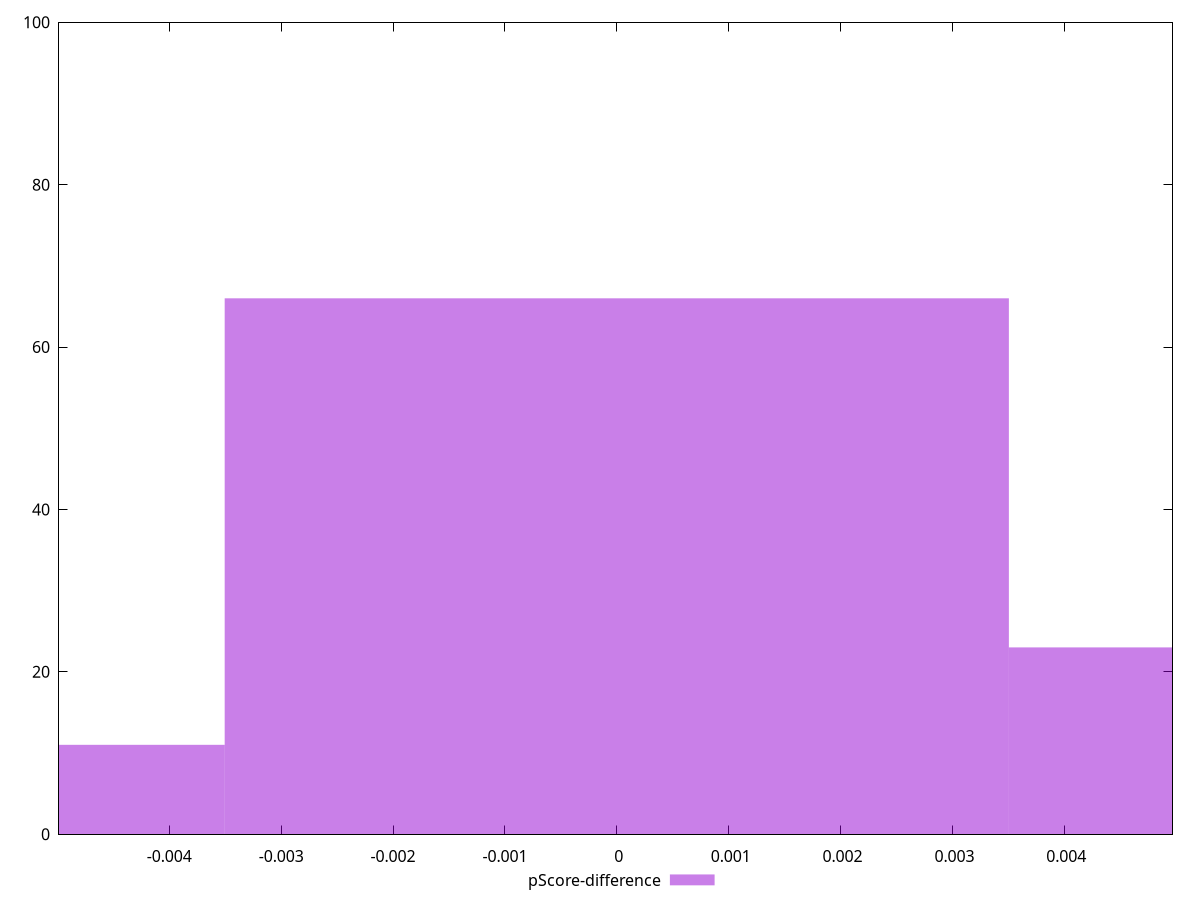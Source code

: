 reset

$pScoreDifference <<EOF
0.007009152090963915 23
0 66
-0.007009152090963915 11
EOF

set key outside below
set boxwidth 0.007009152090963915
set xrange [-0.004985470121786517:0.004966989643914177]
set yrange [0:100]
set trange [0:100]
set style fill transparent solid 0.5 noborder
set terminal svg size 640, 490 enhanced background rgb 'white'
set output "report_00017_2021-02-10T15-08-03.406Z/bootup-time/samples/pages/pScore-difference/histogram.svg"

plot $pScoreDifference title "pScore-difference" with boxes

reset
